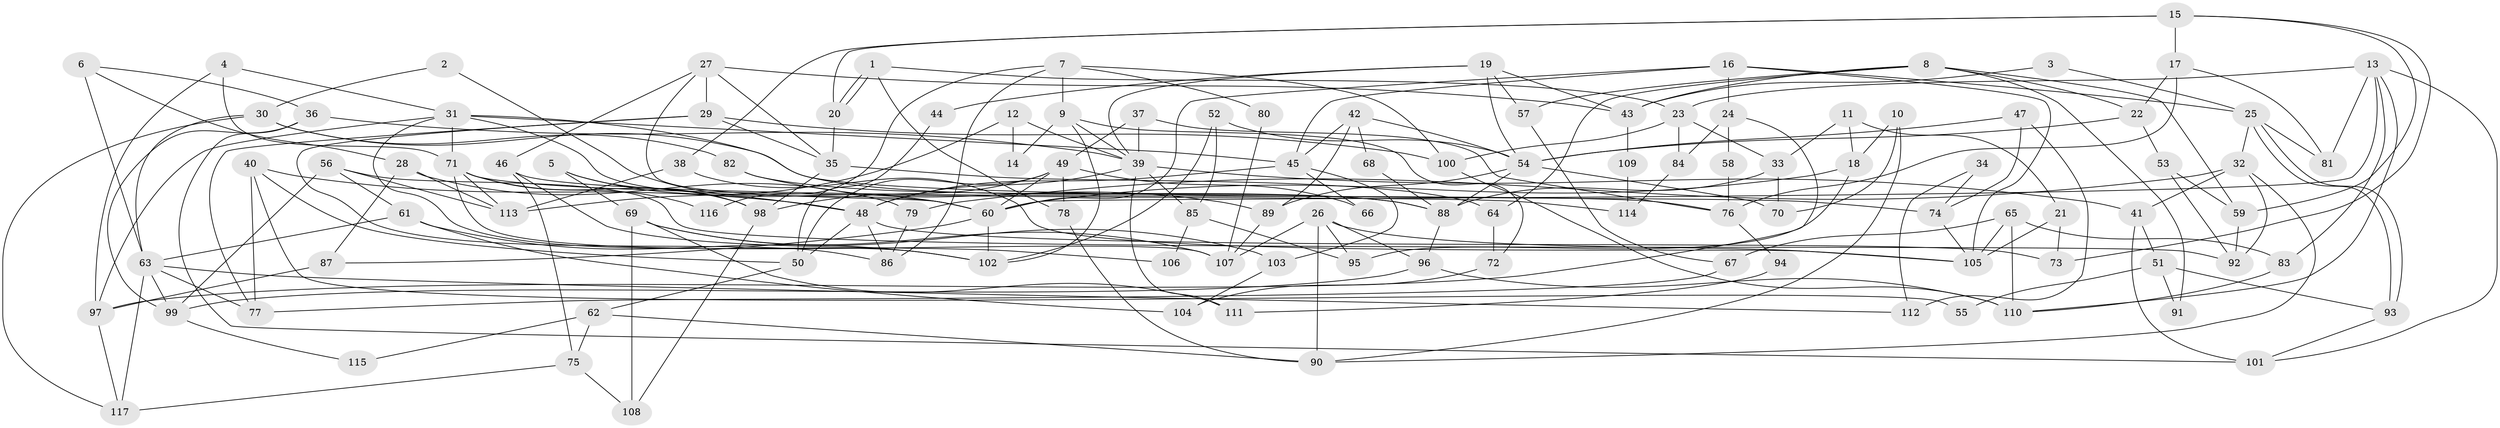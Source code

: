 // Generated by graph-tools (version 1.1) at 2025/49/03/09/25 04:49:11]
// undirected, 117 vertices, 234 edges
graph export_dot {
graph [start="1"]
  node [color=gray90,style=filled];
  1;
  2;
  3;
  4;
  5;
  6;
  7;
  8;
  9;
  10;
  11;
  12;
  13;
  14;
  15;
  16;
  17;
  18;
  19;
  20;
  21;
  22;
  23;
  24;
  25;
  26;
  27;
  28;
  29;
  30;
  31;
  32;
  33;
  34;
  35;
  36;
  37;
  38;
  39;
  40;
  41;
  42;
  43;
  44;
  45;
  46;
  47;
  48;
  49;
  50;
  51;
  52;
  53;
  54;
  55;
  56;
  57;
  58;
  59;
  60;
  61;
  62;
  63;
  64;
  65;
  66;
  67;
  68;
  69;
  70;
  71;
  72;
  73;
  74;
  75;
  76;
  77;
  78;
  79;
  80;
  81;
  82;
  83;
  84;
  85;
  86;
  87;
  88;
  89;
  90;
  91;
  92;
  93;
  94;
  95;
  96;
  97;
  98;
  99;
  100;
  101;
  102;
  103;
  104;
  105;
  106;
  107;
  108;
  109;
  110;
  111;
  112;
  113;
  114;
  115;
  116;
  117;
  1 -- 78;
  1 -- 20;
  1 -- 20;
  1 -- 23;
  2 -- 30;
  2 -- 60;
  3 -- 25;
  3 -- 43;
  4 -- 97;
  4 -- 31;
  4 -- 71;
  5 -- 98;
  5 -- 48;
  5 -- 69;
  6 -- 36;
  6 -- 63;
  6 -- 28;
  7 -- 86;
  7 -- 100;
  7 -- 9;
  7 -- 80;
  7 -- 116;
  8 -- 57;
  8 -- 22;
  8 -- 43;
  8 -- 59;
  8 -- 64;
  8 -- 91;
  9 -- 102;
  9 -- 14;
  9 -- 39;
  9 -- 72;
  10 -- 90;
  10 -- 70;
  10 -- 18;
  11 -- 21;
  11 -- 18;
  11 -- 33;
  12 -- 39;
  12 -- 113;
  12 -- 14;
  13 -- 83;
  13 -- 60;
  13 -- 23;
  13 -- 81;
  13 -- 101;
  13 -- 110;
  15 -- 20;
  15 -- 59;
  15 -- 17;
  15 -- 38;
  15 -- 73;
  16 -- 60;
  16 -- 45;
  16 -- 24;
  16 -- 25;
  16 -- 105;
  17 -- 81;
  17 -- 22;
  17 -- 76;
  18 -- 95;
  18 -- 60;
  19 -- 43;
  19 -- 39;
  19 -- 44;
  19 -- 54;
  19 -- 57;
  20 -- 35;
  21 -- 105;
  21 -- 73;
  22 -- 54;
  22 -- 53;
  23 -- 33;
  23 -- 84;
  23 -- 100;
  24 -- 97;
  24 -- 58;
  24 -- 84;
  25 -- 93;
  25 -- 93;
  25 -- 32;
  25 -- 81;
  26 -- 105;
  26 -- 96;
  26 -- 90;
  26 -- 95;
  26 -- 107;
  27 -- 60;
  27 -- 46;
  27 -- 29;
  27 -- 35;
  27 -- 43;
  28 -- 113;
  28 -- 79;
  28 -- 87;
  29 -- 100;
  29 -- 35;
  29 -- 77;
  29 -- 86;
  30 -- 117;
  30 -- 63;
  30 -- 74;
  30 -- 82;
  31 -- 88;
  31 -- 45;
  31 -- 60;
  31 -- 71;
  31 -- 97;
  31 -- 102;
  32 -- 79;
  32 -- 41;
  32 -- 90;
  32 -- 92;
  33 -- 70;
  33 -- 88;
  34 -- 74;
  34 -- 112;
  35 -- 64;
  35 -- 98;
  36 -- 101;
  36 -- 99;
  36 -- 39;
  37 -- 49;
  37 -- 39;
  37 -- 76;
  38 -- 113;
  38 -- 105;
  39 -- 41;
  39 -- 48;
  39 -- 85;
  39 -- 111;
  40 -- 48;
  40 -- 77;
  40 -- 50;
  40 -- 55;
  41 -- 51;
  41 -- 101;
  42 -- 89;
  42 -- 54;
  42 -- 45;
  42 -- 68;
  43 -- 109;
  44 -- 50;
  45 -- 48;
  45 -- 66;
  45 -- 103;
  46 -- 75;
  46 -- 76;
  46 -- 106;
  47 -- 54;
  47 -- 74;
  47 -- 112;
  48 -- 50;
  48 -- 73;
  48 -- 86;
  49 -- 60;
  49 -- 98;
  49 -- 50;
  49 -- 66;
  49 -- 78;
  50 -- 62;
  51 -- 93;
  51 -- 55;
  51 -- 91;
  52 -- 54;
  52 -- 102;
  52 -- 85;
  53 -- 59;
  53 -- 92;
  54 -- 88;
  54 -- 70;
  54 -- 89;
  56 -- 61;
  56 -- 92;
  56 -- 99;
  56 -- 113;
  57 -- 67;
  58 -- 76;
  59 -- 92;
  60 -- 87;
  60 -- 102;
  61 -- 104;
  61 -- 102;
  61 -- 63;
  62 -- 90;
  62 -- 75;
  62 -- 115;
  63 -- 117;
  63 -- 77;
  63 -- 99;
  63 -- 112;
  64 -- 72;
  65 -- 110;
  65 -- 105;
  65 -- 67;
  65 -- 83;
  67 -- 77;
  68 -- 88;
  69 -- 107;
  69 -- 103;
  69 -- 108;
  69 -- 111;
  71 -- 98;
  71 -- 107;
  71 -- 113;
  71 -- 114;
  71 -- 116;
  72 -- 104;
  74 -- 105;
  75 -- 108;
  75 -- 117;
  76 -- 94;
  78 -- 90;
  79 -- 86;
  80 -- 107;
  82 -- 89;
  82 -- 88;
  83 -- 110;
  84 -- 114;
  85 -- 95;
  85 -- 106;
  87 -- 97;
  88 -- 96;
  89 -- 107;
  93 -- 101;
  94 -- 111;
  96 -- 99;
  96 -- 110;
  97 -- 117;
  98 -- 108;
  99 -- 115;
  100 -- 110;
  103 -- 104;
  109 -- 114;
}
